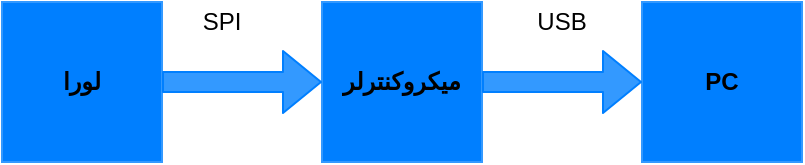<mxfile version="13.7.9" type="device"><diagram id="aii1vJ2AtLeyq7IIqlhX" name="Page-1"><mxGraphModel dx="1422" dy="713" grid="1" gridSize="10" guides="1" tooltips="1" connect="1" arrows="1" fold="1" page="1" pageScale="1" pageWidth="850" pageHeight="1100" math="0" shadow="0"><root><mxCell id="0"/><mxCell id="1" parent="0"/><mxCell id="0UWrQANMzBeu3EBvIGnn-8" value="" style="edgeStyle=orthogonalEdgeStyle;rounded=0;orthogonalLoop=1;jettySize=auto;html=1;" edge="1" parent="1" source="0UWrQANMzBeu3EBvIGnn-6" target="0UWrQANMzBeu3EBvIGnn-7"><mxGeometry relative="1" as="geometry"/></mxCell><mxCell id="0UWrQANMzBeu3EBvIGnn-10" value="" style="edgeStyle=orthogonalEdgeStyle;rounded=0;orthogonalLoop=1;jettySize=auto;html=1;" edge="1" parent="1" source="0UWrQANMzBeu3EBvIGnn-6" target="0UWrQANMzBeu3EBvIGnn-9"><mxGeometry relative="1" as="geometry"/></mxCell><mxCell id="0UWrQANMzBeu3EBvIGnn-6" value="" style="whiteSpace=wrap;html=1;aspect=fixed;fillColor=#007FFF;strokeColor=#3399FF;" vertex="1" parent="1"><mxGeometry x="390" y="330" width="80" height="80" as="geometry"/></mxCell><mxCell id="0UWrQANMzBeu3EBvIGnn-7" value="" style="whiteSpace=wrap;html=1;aspect=fixed;fillColor=#007FFF;strokeColor=#3399FF;" vertex="1" parent="1"><mxGeometry x="550" y="330" width="80" height="80" as="geometry"/></mxCell><mxCell id="0UWrQANMzBeu3EBvIGnn-9" value="" style="whiteSpace=wrap;html=1;aspect=fixed;fillColor=#007FFF;strokeColor=#3399FF;" vertex="1" parent="1"><mxGeometry x="230" y="330" width="80" height="80" as="geometry"/></mxCell><mxCell id="0UWrQANMzBeu3EBvIGnn-11" value="" style="shape=flexArrow;endArrow=classic;html=1;strokeColor=#007FFF;fillColor=#3399FF;entryX=0;entryY=0.5;entryDx=0;entryDy=0;" edge="1" parent="1" target="0UWrQANMzBeu3EBvIGnn-6"><mxGeometry width="50" height="50" relative="1" as="geometry"><mxPoint x="310" y="370" as="sourcePoint"/><mxPoint x="360" y="320" as="targetPoint"/></mxGeometry></mxCell><mxCell id="0UWrQANMzBeu3EBvIGnn-12" value="" style="shape=flexArrow;endArrow=classic;html=1;strokeColor=#007FFF;fillColor=#3399FF;" edge="1" parent="1"><mxGeometry width="50" height="50" relative="1" as="geometry"><mxPoint x="470" y="370" as="sourcePoint"/><mxPoint x="550" y="370" as="targetPoint"/></mxGeometry></mxCell><mxCell id="0UWrQANMzBeu3EBvIGnn-13" value="&lt;b&gt;لورا&lt;/b&gt;" style="text;html=1;strokeColor=none;fillColor=none;align=center;verticalAlign=middle;whiteSpace=wrap;rounded=0;" vertex="1" parent="1"><mxGeometry x="250" y="360" width="40" height="20" as="geometry"/></mxCell><mxCell id="0UWrQANMzBeu3EBvIGnn-14" value="&lt;b&gt;میکروکنترلر&lt;/b&gt;" style="text;html=1;strokeColor=none;fillColor=none;align=center;verticalAlign=middle;whiteSpace=wrap;rounded=0;" vertex="1" parent="1"><mxGeometry x="410" y="360" width="40" height="20" as="geometry"/></mxCell><mxCell id="0UWrQANMzBeu3EBvIGnn-15" value="&lt;b&gt;PC&lt;br&gt;&lt;/b&gt;" style="text;html=1;strokeColor=none;fillColor=none;align=center;verticalAlign=middle;whiteSpace=wrap;rounded=0;" vertex="1" parent="1"><mxGeometry x="570" y="360" width="40" height="20" as="geometry"/></mxCell><mxCell id="0UWrQANMzBeu3EBvIGnn-16" value="SPI" style="text;html=1;strokeColor=none;fillColor=none;align=center;verticalAlign=middle;whiteSpace=wrap;rounded=0;" vertex="1" parent="1"><mxGeometry x="320" y="330" width="40" height="20" as="geometry"/></mxCell><mxCell id="0UWrQANMzBeu3EBvIGnn-17" value="USB" style="text;html=1;strokeColor=none;fillColor=none;align=center;verticalAlign=middle;whiteSpace=wrap;rounded=0;" vertex="1" parent="1"><mxGeometry x="490" y="330" width="40" height="20" as="geometry"/></mxCell></root></mxGraphModel></diagram></mxfile>